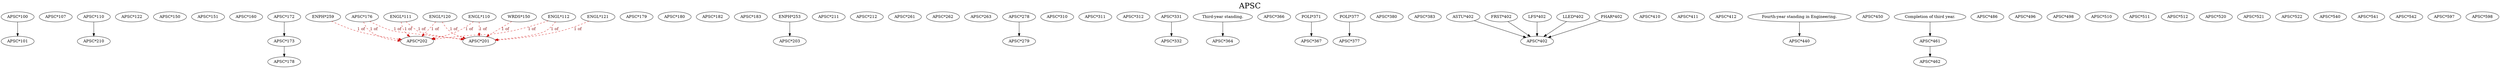 digraph APSC {
labelloc = "t";
label = "APSC"
fontsize = 27;
"APSC*100"
"APSC*100" -> "APSC*101" [style=solid]
"APSC*107"
"APSC*110"
"APSC*122"
"APSC*150"
"APSC*151"
"APSC*160"
"APSC*172"
"APSC*172" -> "APSC*173" [style=solid]
"APSC*176"
"APSC*173" -> "APSC*178" [style=solid]
"APSC*179"
"APSC*180"
"APSC*182"
"APSC*183"
"APSC*176" -> "APSC*201" [style=dashed] [label="1 of", fontcolor=firebrick4] [color=red3]
"ENGL*110" -> "APSC*201" [style=dashed] [label="1 of", fontcolor=firebrick4] [color=red3]
"ENGL*111" -> "APSC*201" [style=dashed] [label="1 of", fontcolor=firebrick4] [color=red3]
"ENGL*112" -> "APSC*201" [style=dashed] [label="1 of", fontcolor=firebrick4] [color=red3]
"ENGL*120" -> "APSC*201" [style=dashed] [label="1 of", fontcolor=firebrick4] [color=red3]
"ENGL*121" -> "APSC*201" [style=dashed] [label="1 of", fontcolor=firebrick4] [color=red3]
"WRDS*150" -> "APSC*201" [style=dashed] [label="1 of", fontcolor=firebrick4] [color=red3]
"APSC*176" -> "APSC*202" [style=dashed] [label="1 of", fontcolor=firebrick4] [color=red3]
"ENGL*110" -> "APSC*202" [style=dashed] [label="1 of", fontcolor=firebrick4] [color=red3]
"ENGL*111" -> "APSC*202" [style=dashed] [label="1 of", fontcolor=firebrick4] [color=red3]
"ENGL*112" -> "APSC*202" [style=dashed] [label="1 of", fontcolor=firebrick4] [color=red3]
"ENGL*120" -> "APSC*202" [style=dashed] [label="1 of", fontcolor=firebrick4] [color=red3]
"ENPH*259" -> "APSC*202" [style=dashed] [label="1 of", fontcolor=firebrick4] [color=red3]
"ENPH*253" -> "APSC*203" [style=solid]
"APSC*110" -> "APSC*210" [style=solid]
"APSC*211"
"APSC*212"
"APSC*261"
"APSC*262"
"APSC*263"
"APSC*278"
"APSC*278" -> "APSC*279" [style=solid]
"APSC*310"
"APSC*311"
"APSC*312"
"APSC*331"
"APSC*331" -> "APSC*332" [style=solid]
"Third-year standing." -> "APSC*364" [style=solid]
"APSC*366"
"POLI*371" -> "APSC*367" [style=solid]
"POLI*377" -> "APSC*377" [style=solid]
"APSC*380"
"APSC*383"
"ASTU*402" -> "APSC*402" [style=solid]
"FRST*402" -> "APSC*402" [style=solid]
"LFS*402" -> "APSC*402" [style=solid]
"LLED*402" -> "APSC*402" [style=solid]
"PHAR*402" -> "APSC*402" [style=solid]
"APSC*410"
"APSC*411"
"APSC*412"
"Fourth-year standing in Engineering." -> "APSC*440" [style=solid]
"APSC*450"
"Completion of third year." -> "APSC*461" [style=solid]
"APSC*461" -> "APSC*462" [style=solid]
"APSC*486"
"APSC*496"
"APSC*498"
"APSC*510"
"APSC*511"
"APSC*512"
"APSC*520"
"APSC*521"
"APSC*522"
"APSC*540"
"APSC*541"
"APSC*542"
"APSC*597"
"APSC*598"
}
